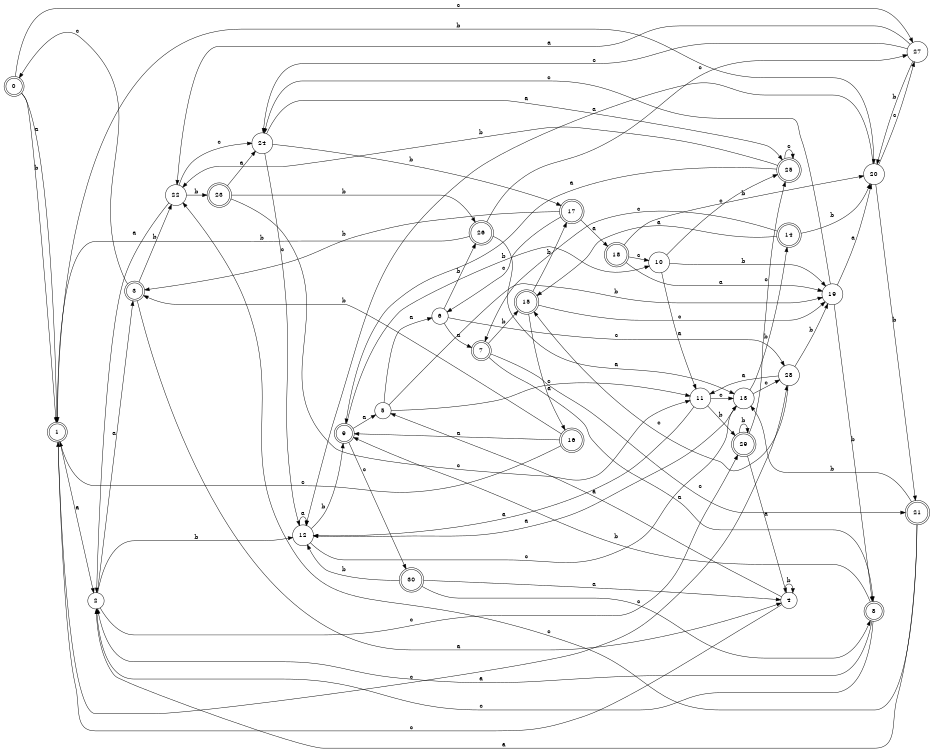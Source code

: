 digraph n25_7 {
__start0 [label="" shape="none"];

rankdir=LR;
size="8,5";

s0 [style="rounded,filled", color="black", fillcolor="white" shape="doublecircle", label="0"];
s1 [style="rounded,filled", color="black", fillcolor="white" shape="doublecircle", label="1"];
s2 [style="filled", color="black", fillcolor="white" shape="circle", label="2"];
s3 [style="rounded,filled", color="black", fillcolor="white" shape="doublecircle", label="3"];
s4 [style="filled", color="black", fillcolor="white" shape="circle", label="4"];
s5 [style="filled", color="black", fillcolor="white" shape="circle", label="5"];
s6 [style="filled", color="black", fillcolor="white" shape="circle", label="6"];
s7 [style="rounded,filled", color="black", fillcolor="white" shape="doublecircle", label="7"];
s8 [style="rounded,filled", color="black", fillcolor="white" shape="doublecircle", label="8"];
s9 [style="rounded,filled", color="black", fillcolor="white" shape="doublecircle", label="9"];
s10 [style="filled", color="black", fillcolor="white" shape="circle", label="10"];
s11 [style="filled", color="black", fillcolor="white" shape="circle", label="11"];
s12 [style="filled", color="black", fillcolor="white" shape="circle", label="12"];
s13 [style="filled", color="black", fillcolor="white" shape="circle", label="13"];
s14 [style="rounded,filled", color="black", fillcolor="white" shape="doublecircle", label="14"];
s15 [style="rounded,filled", color="black", fillcolor="white" shape="doublecircle", label="15"];
s16 [style="rounded,filled", color="black", fillcolor="white" shape="doublecircle", label="16"];
s17 [style="rounded,filled", color="black", fillcolor="white" shape="doublecircle", label="17"];
s18 [style="rounded,filled", color="black", fillcolor="white" shape="doublecircle", label="18"];
s19 [style="filled", color="black", fillcolor="white" shape="circle", label="19"];
s20 [style="filled", color="black", fillcolor="white" shape="circle", label="20"];
s21 [style="rounded,filled", color="black", fillcolor="white" shape="doublecircle", label="21"];
s22 [style="filled", color="black", fillcolor="white" shape="circle", label="22"];
s23 [style="rounded,filled", color="black", fillcolor="white" shape="doublecircle", label="23"];
s24 [style="filled", color="black", fillcolor="white" shape="circle", label="24"];
s25 [style="rounded,filled", color="black", fillcolor="white" shape="doublecircle", label="25"];
s26 [style="rounded,filled", color="black", fillcolor="white" shape="doublecircle", label="26"];
s27 [style="filled", color="black", fillcolor="white" shape="circle", label="27"];
s28 [style="filled", color="black", fillcolor="white" shape="circle", label="28"];
s29 [style="rounded,filled", color="black", fillcolor="white" shape="doublecircle", label="29"];
s30 [style="rounded,filled", color="black", fillcolor="white" shape="doublecircle", label="30"];
s0 -> s1 [label="a"];
s0 -> s1 [label="b"];
s0 -> s27 [label="c"];
s1 -> s2 [label="a"];
s1 -> s20 [label="b"];
s1 -> s28 [label="c"];
s2 -> s3 [label="a"];
s2 -> s12 [label="b"];
s2 -> s29 [label="c"];
s3 -> s4 [label="a"];
s3 -> s22 [label="b"];
s3 -> s0 [label="c"];
s4 -> s5 [label="a"];
s4 -> s4 [label="b"];
s4 -> s1 [label="c"];
s5 -> s6 [label="a"];
s5 -> s19 [label="b"];
s5 -> s11 [label="c"];
s6 -> s7 [label="a"];
s6 -> s26 [label="b"];
s6 -> s28 [label="c"];
s7 -> s8 [label="a"];
s7 -> s15 [label="b"];
s7 -> s21 [label="c"];
s8 -> s2 [label="a"];
s8 -> s9 [label="b"];
s8 -> s2 [label="c"];
s9 -> s5 [label="a"];
s9 -> s10 [label="b"];
s9 -> s30 [label="c"];
s10 -> s11 [label="a"];
s10 -> s19 [label="b"];
s10 -> s25 [label="c"];
s11 -> s12 [label="a"];
s11 -> s29 [label="b"];
s11 -> s13 [label="c"];
s12 -> s12 [label="a"];
s12 -> s9 [label="b"];
s12 -> s13 [label="c"];
s13 -> s12 [label="a"];
s13 -> s14 [label="b"];
s13 -> s28 [label="c"];
s14 -> s15 [label="a"];
s14 -> s20 [label="b"];
s14 -> s7 [label="c"];
s15 -> s16 [label="a"];
s15 -> s17 [label="b"];
s15 -> s19 [label="c"];
s16 -> s9 [label="a"];
s16 -> s3 [label="b"];
s16 -> s1 [label="c"];
s17 -> s18 [label="a"];
s17 -> s3 [label="b"];
s17 -> s6 [label="c"];
s18 -> s19 [label="a"];
s18 -> s20 [label="b"];
s18 -> s10 [label="c"];
s19 -> s20 [label="a"];
s19 -> s8 [label="b"];
s19 -> s24 [label="c"];
s20 -> s12 [label="a"];
s20 -> s21 [label="b"];
s20 -> s27 [label="c"];
s21 -> s2 [label="a"];
s21 -> s13 [label="b"];
s21 -> s22 [label="c"];
s22 -> s2 [label="a"];
s22 -> s23 [label="b"];
s22 -> s24 [label="c"];
s23 -> s24 [label="a"];
s23 -> s26 [label="b"];
s23 -> s11 [label="c"];
s24 -> s25 [label="a"];
s24 -> s17 [label="b"];
s24 -> s12 [label="c"];
s25 -> s9 [label="a"];
s25 -> s22 [label="b"];
s25 -> s25 [label="c"];
s26 -> s13 [label="a"];
s26 -> s1 [label="b"];
s26 -> s27 [label="c"];
s27 -> s22 [label="a"];
s27 -> s20 [label="b"];
s27 -> s24 [label="c"];
s28 -> s11 [label="a"];
s28 -> s19 [label="b"];
s28 -> s15 [label="c"];
s29 -> s4 [label="a"];
s29 -> s29 [label="b"];
s29 -> s25 [label="c"];
s30 -> s4 [label="a"];
s30 -> s12 [label="b"];
s30 -> s8 [label="c"];

}